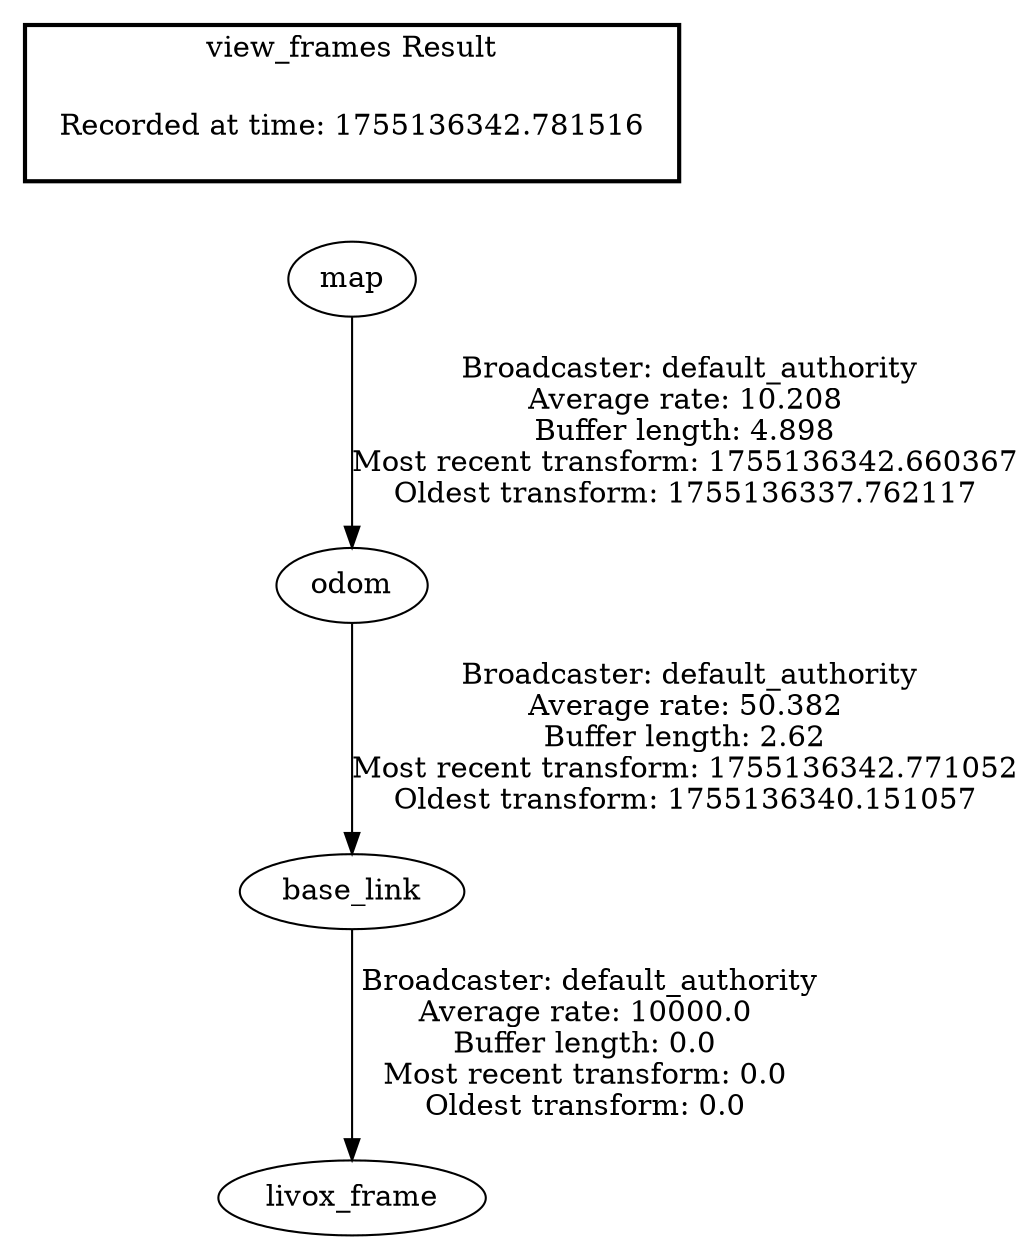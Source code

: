 digraph G {
"map" -> "odom"[label=" Broadcaster: default_authority\nAverage rate: 10.208\nBuffer length: 4.898\nMost recent transform: 1755136342.660367\nOldest transform: 1755136337.762117\n"];
"base_link" -> "livox_frame"[label=" Broadcaster: default_authority\nAverage rate: 10000.0\nBuffer length: 0.0\nMost recent transform: 0.0\nOldest transform: 0.0\n"];
"odom" -> "base_link"[label=" Broadcaster: default_authority\nAverage rate: 50.382\nBuffer length: 2.62\nMost recent transform: 1755136342.771052\nOldest transform: 1755136340.151057\n"];
edge [style=invis];
 subgraph cluster_legend { style=bold; color=black; label ="view_frames Result";
"Recorded at time: 1755136342.781516"[ shape=plaintext ] ;
}->"map";
}